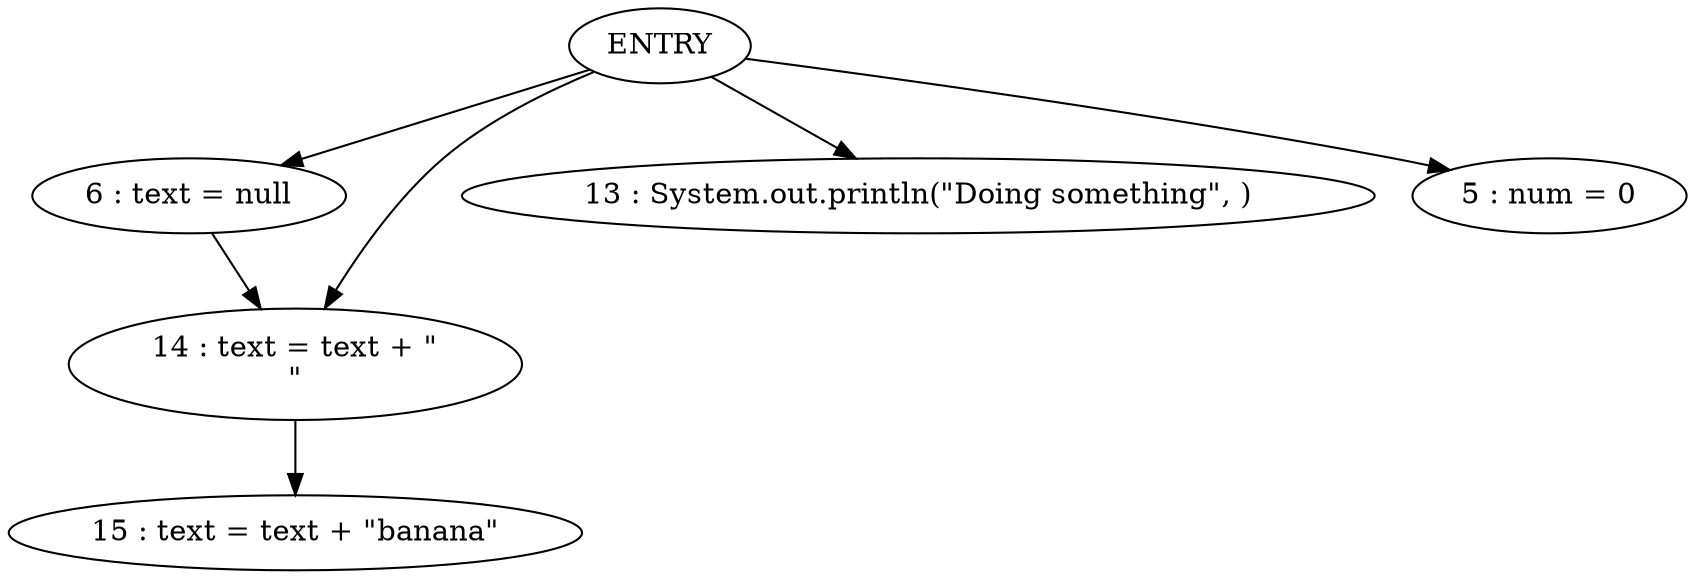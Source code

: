 digraph G {
"6 : text = null"
"6 : text = null" -> "14 : text = text + \"\n\""
"14 : text = text + \"\n\""
"14 : text = text + \"\n\"" -> "15 : text = text + \"banana\""
"15 : text = text + \"banana\""
ENTRY -> "13 : System.out.println(\"Doing something\", )"
ENTRY -> "6 : text = null"
ENTRY -> "5 : num = 0"
ENTRY -> "14 : text = text + \"\n\""
}